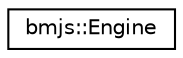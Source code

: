 digraph "Graphical Class Hierarchy"
{
 // LATEX_PDF_SIZE
  edge [fontname="Helvetica",fontsize="10",labelfontname="Helvetica",labelfontsize="10"];
  node [fontname="Helvetica",fontsize="10",shape=record];
  rankdir="LR";
  Node0 [label="bmjs::Engine",height=0.2,width=0.4,color="black", fillcolor="white", style="filled",URL="$classbmjs_1_1_engine.html",tooltip="Javascript Engine Wrapper."];
}
